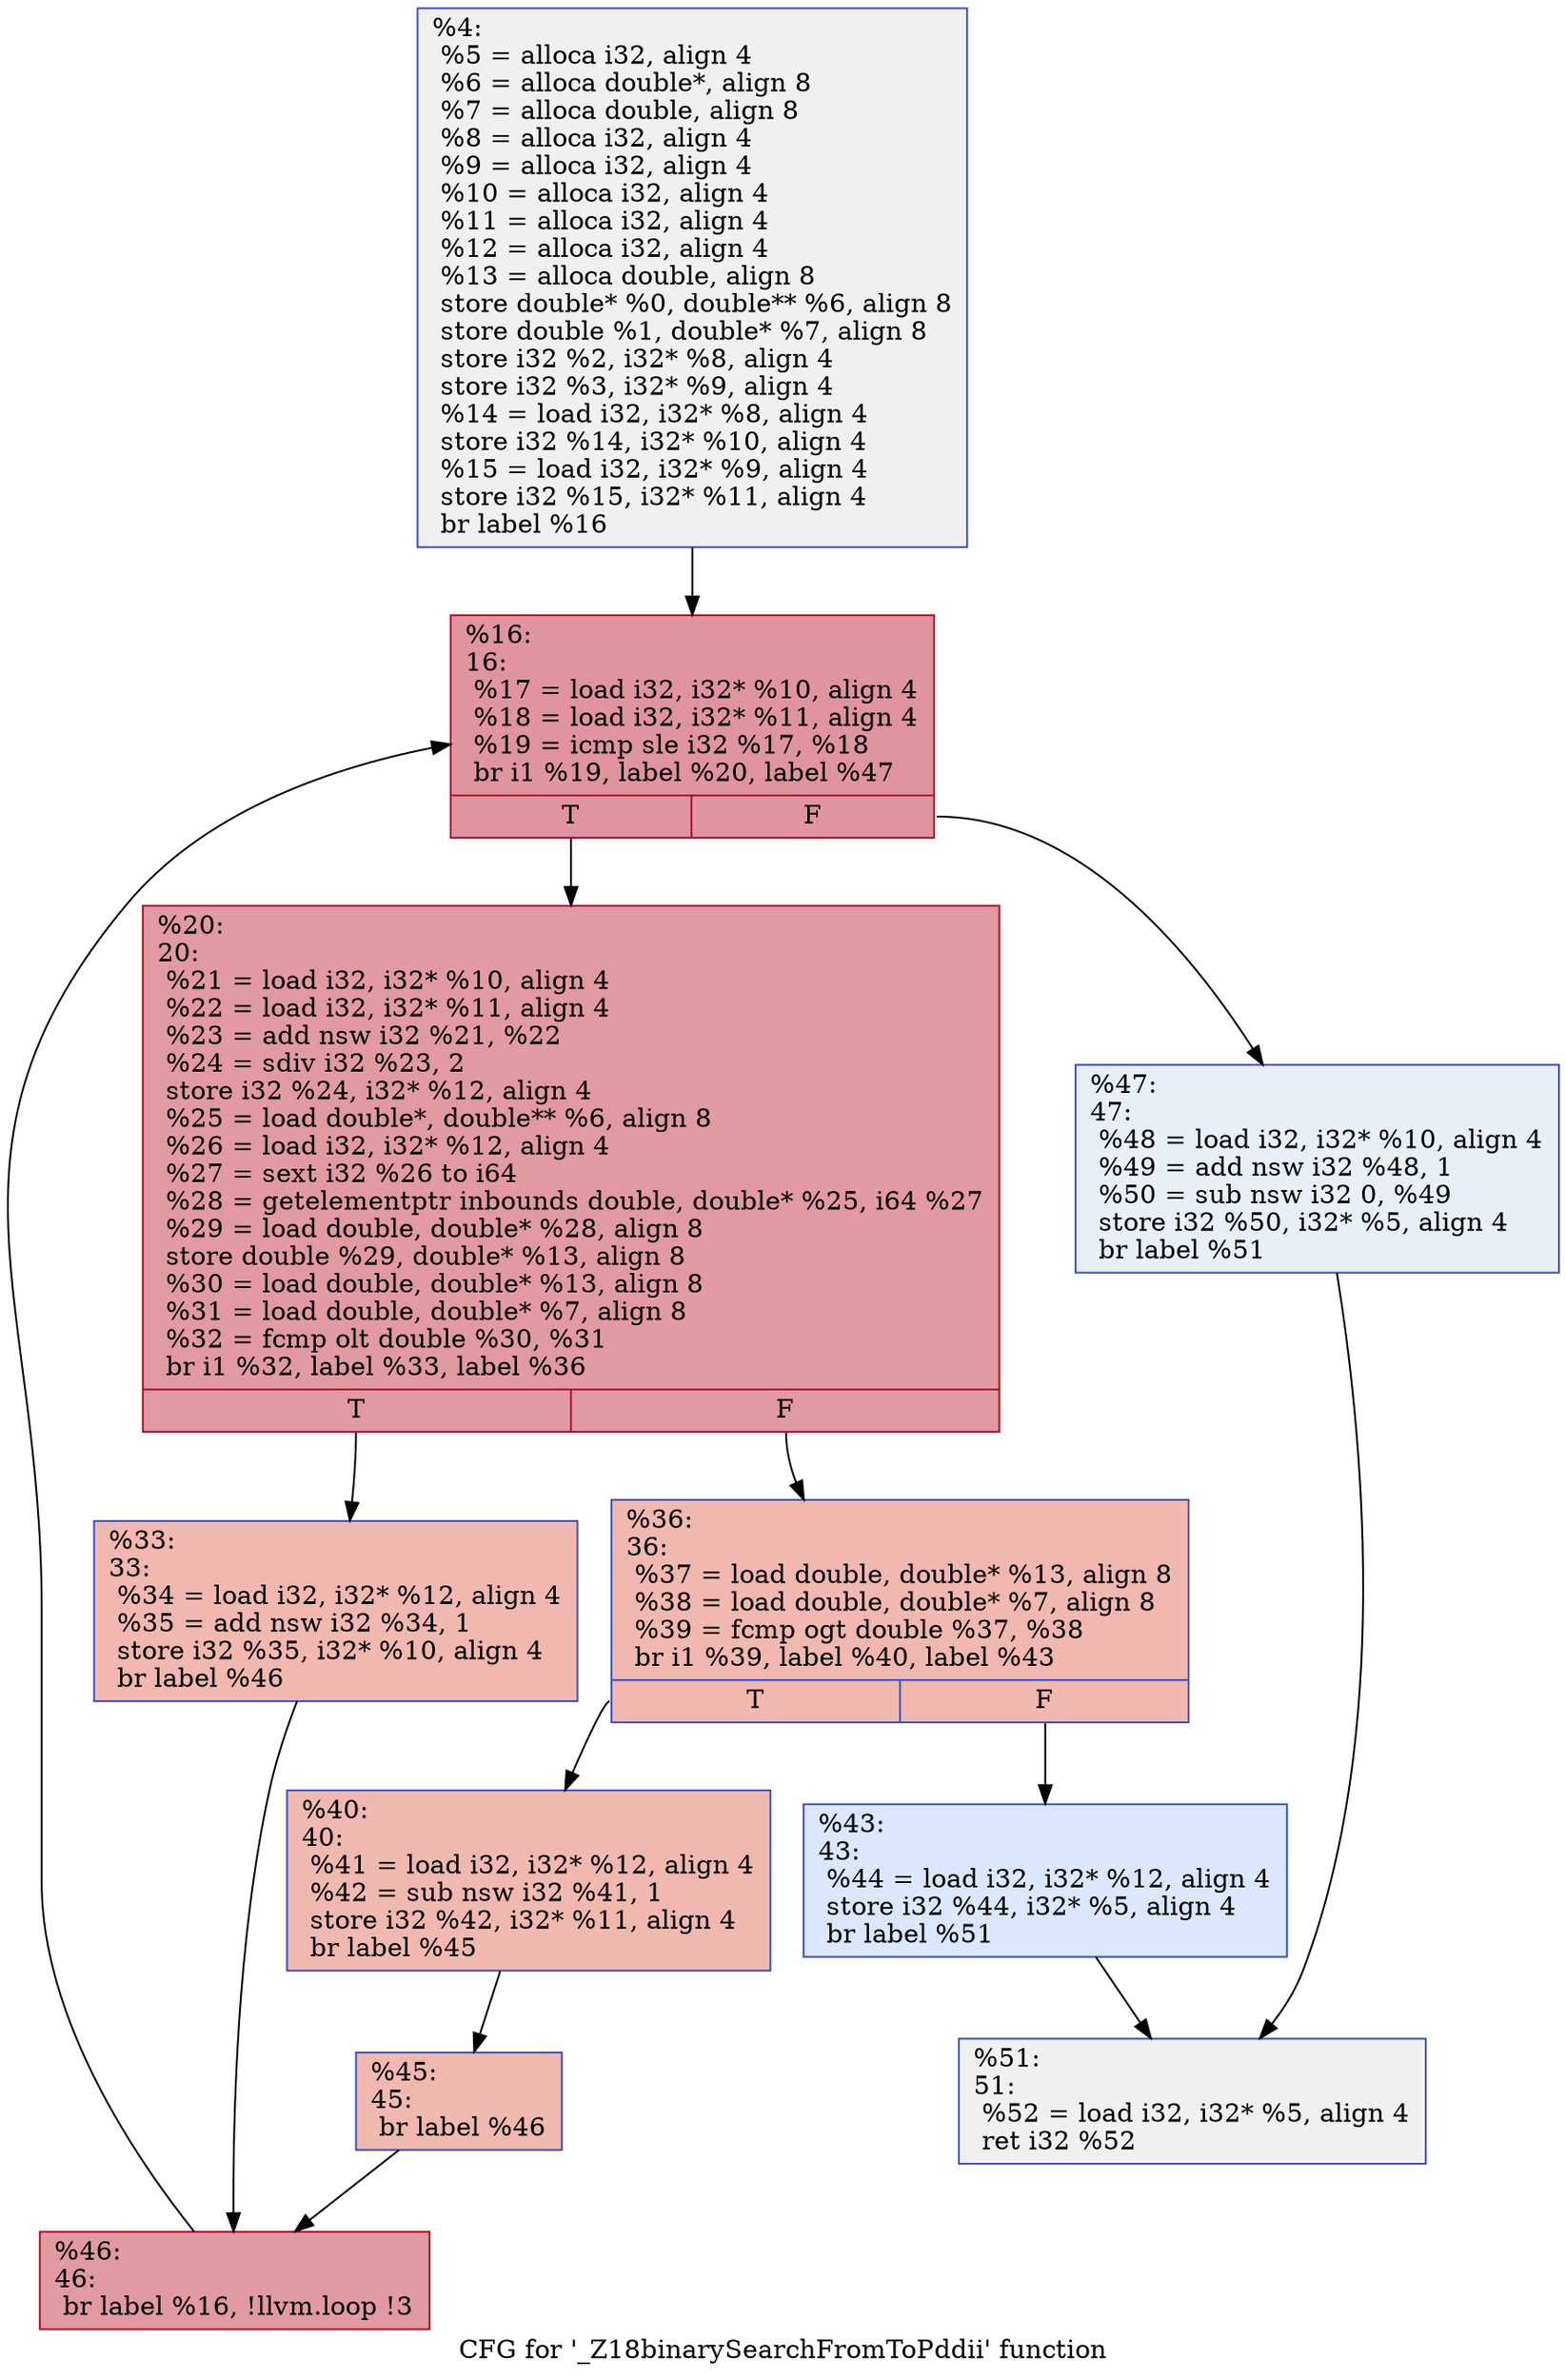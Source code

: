 digraph "CFG for '_Z18binarySearchFromToPddii' function" {
	label="CFG for '_Z18binarySearchFromToPddii' function";

	Node0x220fe581070 [shape=record,color="#3d50c3ff", style=filled, fillcolor="#dedcdb70",label="{%4:\l  %5 = alloca i32, align 4\l  %6 = alloca double*, align 8\l  %7 = alloca double, align 8\l  %8 = alloca i32, align 4\l  %9 = alloca i32, align 4\l  %10 = alloca i32, align 4\l  %11 = alloca i32, align 4\l  %12 = alloca i32, align 4\l  %13 = alloca double, align 8\l  store double* %0, double** %6, align 8\l  store double %1, double* %7, align 8\l  store i32 %2, i32* %8, align 4\l  store i32 %3, i32* %9, align 4\l  %14 = load i32, i32* %8, align 4\l  store i32 %14, i32* %10, align 4\l  %15 = load i32, i32* %9, align 4\l  store i32 %15, i32* %11, align 4\l  br label %16\l}"];
	Node0x220fe581070 -> Node0x220fe581bb0;
	Node0x220fe581bb0 [shape=record,color="#b70d28ff", style=filled, fillcolor="#b70d2870",label="{%16:\l16:                                               \l  %17 = load i32, i32* %10, align 4\l  %18 = load i32, i32* %11, align 4\l  %19 = icmp sle i32 %17, %18\l  br i1 %19, label %20, label %47\l|{<s0>T|<s1>F}}"];
	Node0x220fe581bb0:s0 -> Node0x220fe581b10;
	Node0x220fe581bb0:s1 -> Node0x220fe581ca0;
	Node0x220fe581b10 [shape=record,color="#b70d28ff", style=filled, fillcolor="#bb1b2c70",label="{%20:\l20:                                               \l  %21 = load i32, i32* %10, align 4\l  %22 = load i32, i32* %11, align 4\l  %23 = add nsw i32 %21, %22\l  %24 = sdiv i32 %23, 2\l  store i32 %24, i32* %12, align 4\l  %25 = load double*, double** %6, align 8\l  %26 = load i32, i32* %12, align 4\l  %27 = sext i32 %26 to i64\l  %28 = getelementptr inbounds double, double* %25, i64 %27\l  %29 = load double, double* %28, align 8\l  store double %29, double* %13, align 8\l  %30 = load double, double* %13, align 8\l  %31 = load double, double* %7, align 8\l  %32 = fcmp olt double %30, %31\l  br i1 %32, label %33, label %36\l|{<s0>T|<s1>F}}"];
	Node0x220fe581b10:s0 -> Node0x220fe580fd0;
	Node0x220fe581b10:s1 -> Node0x220fe581840;
	Node0x220fe580fd0 [shape=record,color="#3d50c3ff", style=filled, fillcolor="#dc5d4a70",label="{%33:\l33:                                               \l  %34 = load i32, i32* %12, align 4\l  %35 = add nsw i32 %34, 1\l  store i32 %35, i32* %10, align 4\l  br label %46\l}"];
	Node0x220fe580fd0 -> Node0x220fe580c10;
	Node0x220fe581840 [shape=record,color="#3d50c3ff", style=filled, fillcolor="#dc5d4a70",label="{%36:\l36:                                               \l  %37 = load double, double* %13, align 8\l  %38 = load double, double* %7, align 8\l  %39 = fcmp ogt double %37, %38\l  br i1 %39, label %40, label %43\l|{<s0>T|<s1>F}}"];
	Node0x220fe581840:s0 -> Node0x220fe580b20;
	Node0x220fe581840:s1 -> Node0x220fe580e40;
	Node0x220fe580b20 [shape=record,color="#3d50c3ff", style=filled, fillcolor="#de614d70",label="{%40:\l40:                                               \l  %41 = load i32, i32* %12, align 4\l  %42 = sub nsw i32 %41, 1\l  store i32 %42, i32* %11, align 4\l  br label %45\l}"];
	Node0x220fe580b20 -> Node0x220fe581750;
	Node0x220fe580e40 [shape=record,color="#3d50c3ff", style=filled, fillcolor="#abc8fd70",label="{%43:\l43:                                               \l  %44 = load i32, i32* %12, align 4\l  store i32 %44, i32* %5, align 4\l  br label %51\l}"];
	Node0x220fe580e40 -> Node0x220fe580cb0;
	Node0x220fe581750 [shape=record,color="#3d50c3ff", style=filled, fillcolor="#de614d70",label="{%45:\l45:                                               \l  br label %46\l}"];
	Node0x220fe581750 -> Node0x220fe580c10;
	Node0x220fe580c10 [shape=record,color="#b70d28ff", style=filled, fillcolor="#bb1b2c70",label="{%46:\l46:                                               \l  br label %16, !llvm.loop !3\l}"];
	Node0x220fe580c10 -> Node0x220fe581bb0;
	Node0x220fe581ca0 [shape=record,color="#3d50c3ff", style=filled, fillcolor="#cedaeb70",label="{%47:\l47:                                               \l  %48 = load i32, i32* %10, align 4\l  %49 = add nsw i32 %48, 1\l  %50 = sub nsw i32 0, %49\l  store i32 %50, i32* %5, align 4\l  br label %51\l}"];
	Node0x220fe581ca0 -> Node0x220fe580cb0;
	Node0x220fe580cb0 [shape=record,color="#3d50c3ff", style=filled, fillcolor="#dedcdb70",label="{%51:\l51:                                               \l  %52 = load i32, i32* %5, align 4\l  ret i32 %52\l}"];
}
